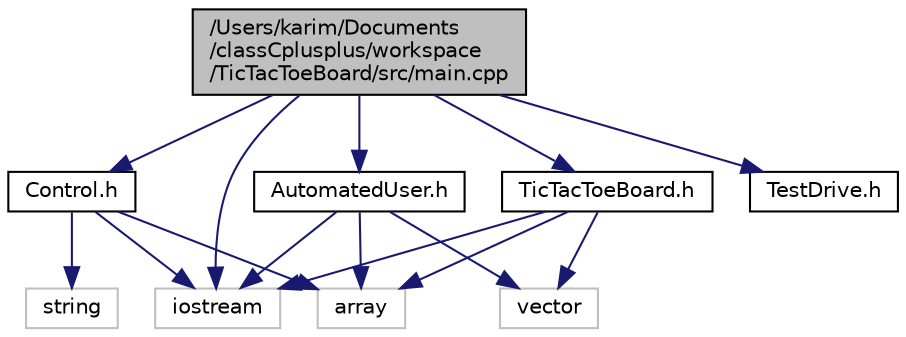 digraph "/Users/karim/Documents/classCplusplus/workspace/TicTacToeBoard/src/main.cpp"
{
  edge [fontname="Helvetica",fontsize="10",labelfontname="Helvetica",labelfontsize="10"];
  node [fontname="Helvetica",fontsize="10",shape=record];
  Node1 [label="/Users/karim/Documents\l/classCplusplus/workspace\l/TicTacToeBoard/src/main.cpp",height=0.2,width=0.4,color="black", fillcolor="grey75", style="filled", fontcolor="black"];
  Node1 -> Node2 [color="midnightblue",fontsize="10",style="solid"];
  Node2 [label="iostream",height=0.2,width=0.4,color="grey75", fillcolor="white", style="filled"];
  Node1 -> Node3 [color="midnightblue",fontsize="10",style="solid"];
  Node3 [label="TestDrive.h",height=0.2,width=0.4,color="black", fillcolor="white", style="filled",URL="$_test_drive_8h.html",tooltip="This is my test drive program definition file. "];
  Node1 -> Node4 [color="midnightblue",fontsize="10",style="solid"];
  Node4 [label="TicTacToeBoard.h",height=0.2,width=0.4,color="black", fillcolor="white", style="filled",URL="$_tic_tac_toe_board_8h.html",tooltip="This is the tic tac toe board definition file. "];
  Node4 -> Node2 [color="midnightblue",fontsize="10",style="solid"];
  Node4 -> Node5 [color="midnightblue",fontsize="10",style="solid"];
  Node5 [label="array",height=0.2,width=0.4,color="grey75", fillcolor="white", style="filled"];
  Node4 -> Node6 [color="midnightblue",fontsize="10",style="solid"];
  Node6 [label="vector",height=0.2,width=0.4,color="grey75", fillcolor="white", style="filled"];
  Node1 -> Node7 [color="midnightblue",fontsize="10",style="solid"];
  Node7 [label="Control.h",height=0.2,width=0.4,color="black", fillcolor="white", style="filled",URL="$_control_8h.html",tooltip="This is my Controller definition file. "];
  Node7 -> Node2 [color="midnightblue",fontsize="10",style="solid"];
  Node7 -> Node8 [color="midnightblue",fontsize="10",style="solid"];
  Node8 [label="string",height=0.2,width=0.4,color="grey75", fillcolor="white", style="filled"];
  Node7 -> Node5 [color="midnightblue",fontsize="10",style="solid"];
  Node1 -> Node9 [color="midnightblue",fontsize="10",style="solid"];
  Node9 [label="AutomatedUser.h",height=0.2,width=0.4,color="black", fillcolor="white", style="filled",URL="$_automated_user_8h.html",tooltip="This is my AutomatedUser definition file. "];
  Node9 -> Node2 [color="midnightblue",fontsize="10",style="solid"];
  Node9 -> Node5 [color="midnightblue",fontsize="10",style="solid"];
  Node9 -> Node6 [color="midnightblue",fontsize="10",style="solid"];
}
